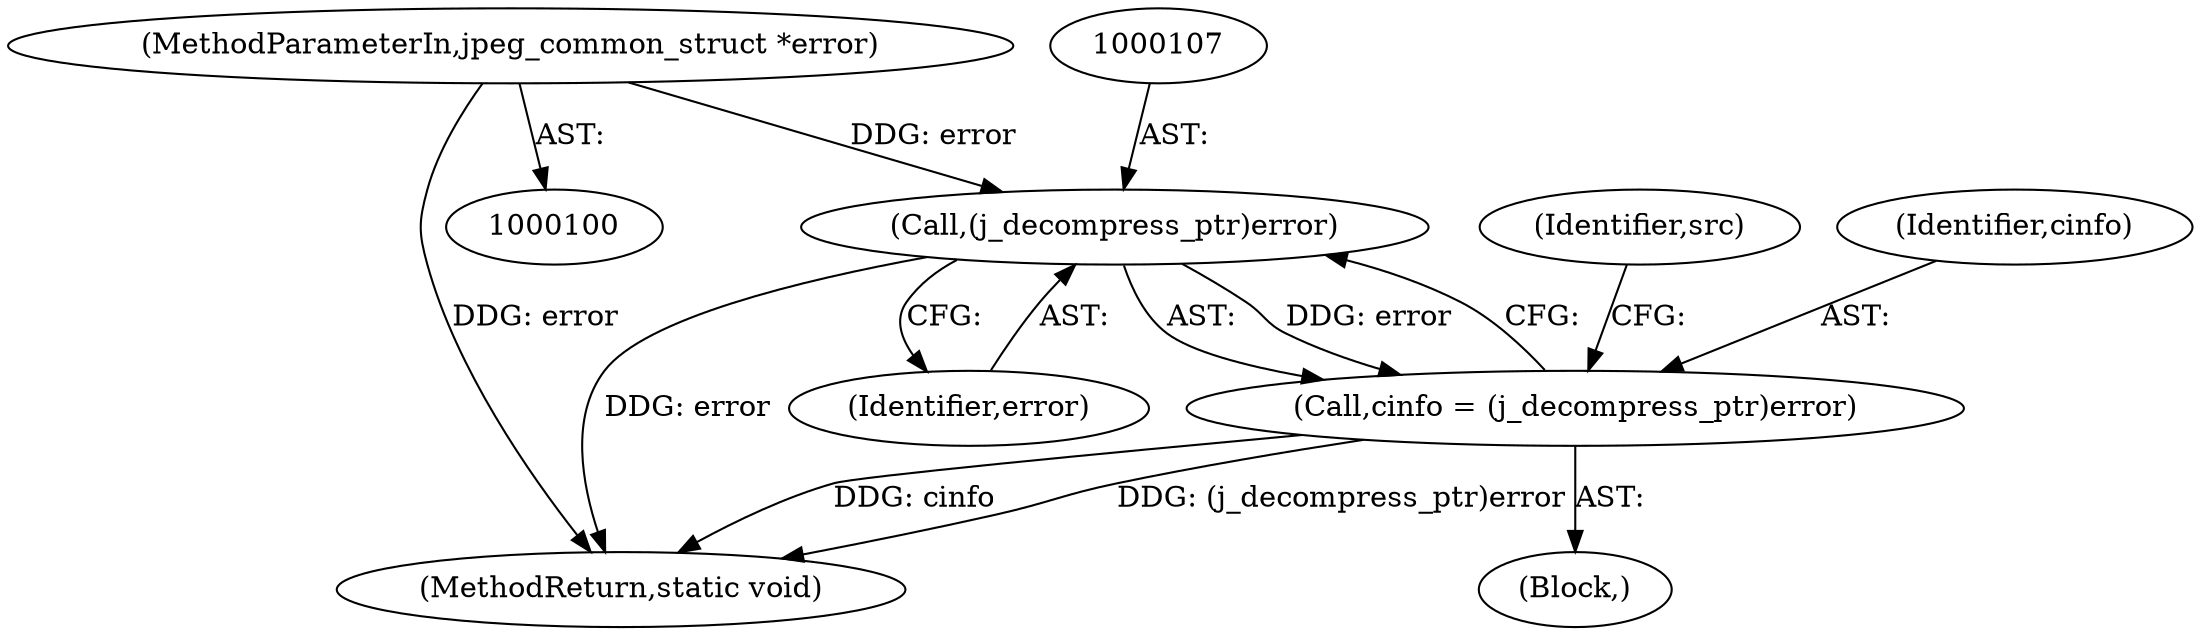 digraph "0_poppler_fc071d800cb4329a3ccf898d7bf16b4db7323ad8@pointer" {
"1000106" [label="(Call,(j_decompress_ptr)error)"];
"1000101" [label="(MethodParameterIn,jpeg_common_struct *error)"];
"1000104" [label="(Call,cinfo = (j_decompress_ptr)error)"];
"1000104" [label="(Call,cinfo = (j_decompress_ptr)error)"];
"1000111" [label="(Identifier,src)"];
"1000105" [label="(Identifier,cinfo)"];
"1000122" [label="(MethodReturn,static void)"];
"1000106" [label="(Call,(j_decompress_ptr)error)"];
"1000101" [label="(MethodParameterIn,jpeg_common_struct *error)"];
"1000102" [label="(Block,)"];
"1000108" [label="(Identifier,error)"];
"1000106" -> "1000104"  [label="AST: "];
"1000106" -> "1000108"  [label="CFG: "];
"1000107" -> "1000106"  [label="AST: "];
"1000108" -> "1000106"  [label="AST: "];
"1000104" -> "1000106"  [label="CFG: "];
"1000106" -> "1000122"  [label="DDG: error"];
"1000106" -> "1000104"  [label="DDG: error"];
"1000101" -> "1000106"  [label="DDG: error"];
"1000101" -> "1000100"  [label="AST: "];
"1000101" -> "1000122"  [label="DDG: error"];
"1000104" -> "1000102"  [label="AST: "];
"1000105" -> "1000104"  [label="AST: "];
"1000111" -> "1000104"  [label="CFG: "];
"1000104" -> "1000122"  [label="DDG: cinfo"];
"1000104" -> "1000122"  [label="DDG: (j_decompress_ptr)error"];
}
